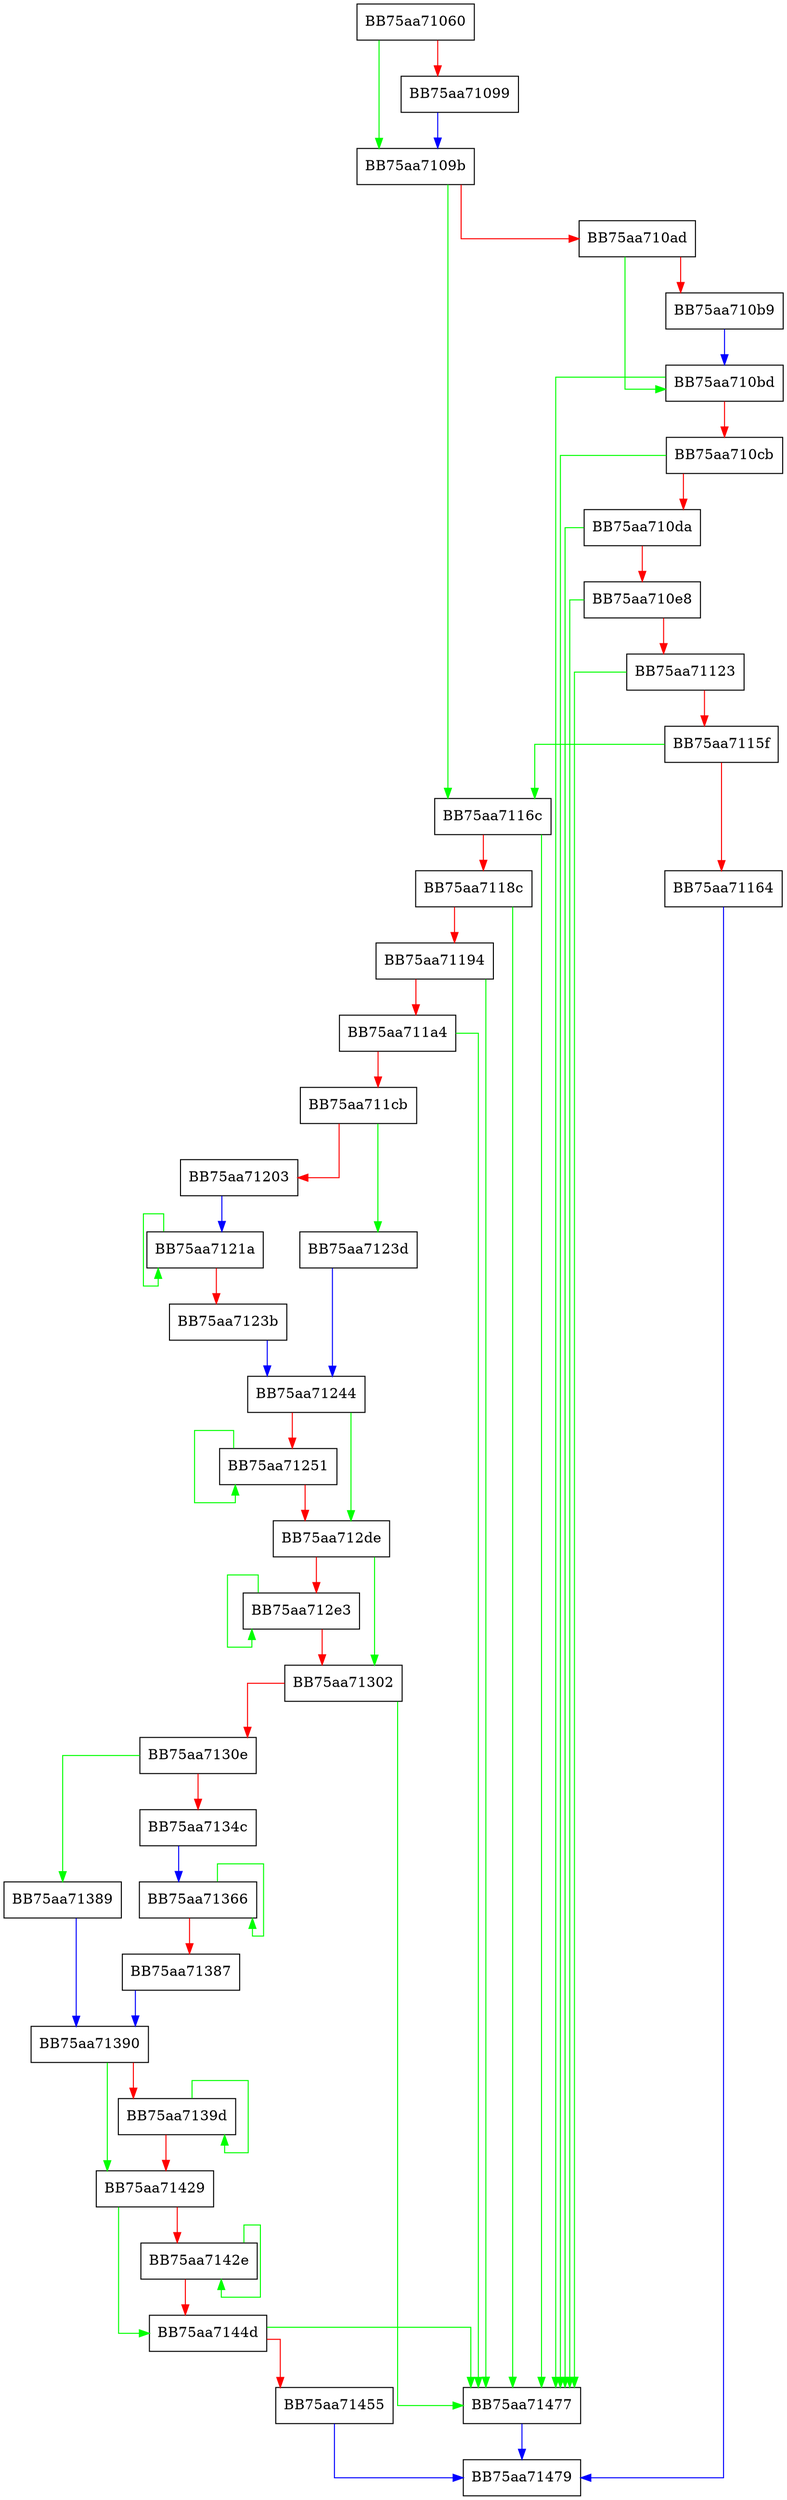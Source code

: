 digraph nvir_scan {
  node [shape="box"];
  graph [splines=ortho];
  BB75aa71060 -> BB75aa7109b [color="green"];
  BB75aa71060 -> BB75aa71099 [color="red"];
  BB75aa71099 -> BB75aa7109b [color="blue"];
  BB75aa7109b -> BB75aa7116c [color="green"];
  BB75aa7109b -> BB75aa710ad [color="red"];
  BB75aa710ad -> BB75aa710bd [color="green"];
  BB75aa710ad -> BB75aa710b9 [color="red"];
  BB75aa710b9 -> BB75aa710bd [color="blue"];
  BB75aa710bd -> BB75aa71477 [color="green"];
  BB75aa710bd -> BB75aa710cb [color="red"];
  BB75aa710cb -> BB75aa71477 [color="green"];
  BB75aa710cb -> BB75aa710da [color="red"];
  BB75aa710da -> BB75aa71477 [color="green"];
  BB75aa710da -> BB75aa710e8 [color="red"];
  BB75aa710e8 -> BB75aa71477 [color="green"];
  BB75aa710e8 -> BB75aa71123 [color="red"];
  BB75aa71123 -> BB75aa71477 [color="green"];
  BB75aa71123 -> BB75aa7115f [color="red"];
  BB75aa7115f -> BB75aa7116c [color="green"];
  BB75aa7115f -> BB75aa71164 [color="red"];
  BB75aa71164 -> BB75aa71479 [color="blue"];
  BB75aa7116c -> BB75aa71477 [color="green"];
  BB75aa7116c -> BB75aa7118c [color="red"];
  BB75aa7118c -> BB75aa71477 [color="green"];
  BB75aa7118c -> BB75aa71194 [color="red"];
  BB75aa71194 -> BB75aa71477 [color="green"];
  BB75aa71194 -> BB75aa711a4 [color="red"];
  BB75aa711a4 -> BB75aa71477 [color="green"];
  BB75aa711a4 -> BB75aa711cb [color="red"];
  BB75aa711cb -> BB75aa7123d [color="green"];
  BB75aa711cb -> BB75aa71203 [color="red"];
  BB75aa71203 -> BB75aa7121a [color="blue"];
  BB75aa7121a -> BB75aa7121a [color="green"];
  BB75aa7121a -> BB75aa7123b [color="red"];
  BB75aa7123b -> BB75aa71244 [color="blue"];
  BB75aa7123d -> BB75aa71244 [color="blue"];
  BB75aa71244 -> BB75aa712de [color="green"];
  BB75aa71244 -> BB75aa71251 [color="red"];
  BB75aa71251 -> BB75aa71251 [color="green"];
  BB75aa71251 -> BB75aa712de [color="red"];
  BB75aa712de -> BB75aa71302 [color="green"];
  BB75aa712de -> BB75aa712e3 [color="red"];
  BB75aa712e3 -> BB75aa712e3 [color="green"];
  BB75aa712e3 -> BB75aa71302 [color="red"];
  BB75aa71302 -> BB75aa71477 [color="green"];
  BB75aa71302 -> BB75aa7130e [color="red"];
  BB75aa7130e -> BB75aa71389 [color="green"];
  BB75aa7130e -> BB75aa7134c [color="red"];
  BB75aa7134c -> BB75aa71366 [color="blue"];
  BB75aa71366 -> BB75aa71366 [color="green"];
  BB75aa71366 -> BB75aa71387 [color="red"];
  BB75aa71387 -> BB75aa71390 [color="blue"];
  BB75aa71389 -> BB75aa71390 [color="blue"];
  BB75aa71390 -> BB75aa71429 [color="green"];
  BB75aa71390 -> BB75aa7139d [color="red"];
  BB75aa7139d -> BB75aa7139d [color="green"];
  BB75aa7139d -> BB75aa71429 [color="red"];
  BB75aa71429 -> BB75aa7144d [color="green"];
  BB75aa71429 -> BB75aa7142e [color="red"];
  BB75aa7142e -> BB75aa7142e [color="green"];
  BB75aa7142e -> BB75aa7144d [color="red"];
  BB75aa7144d -> BB75aa71477 [color="green"];
  BB75aa7144d -> BB75aa71455 [color="red"];
  BB75aa71455 -> BB75aa71479 [color="blue"];
  BB75aa71477 -> BB75aa71479 [color="blue"];
}